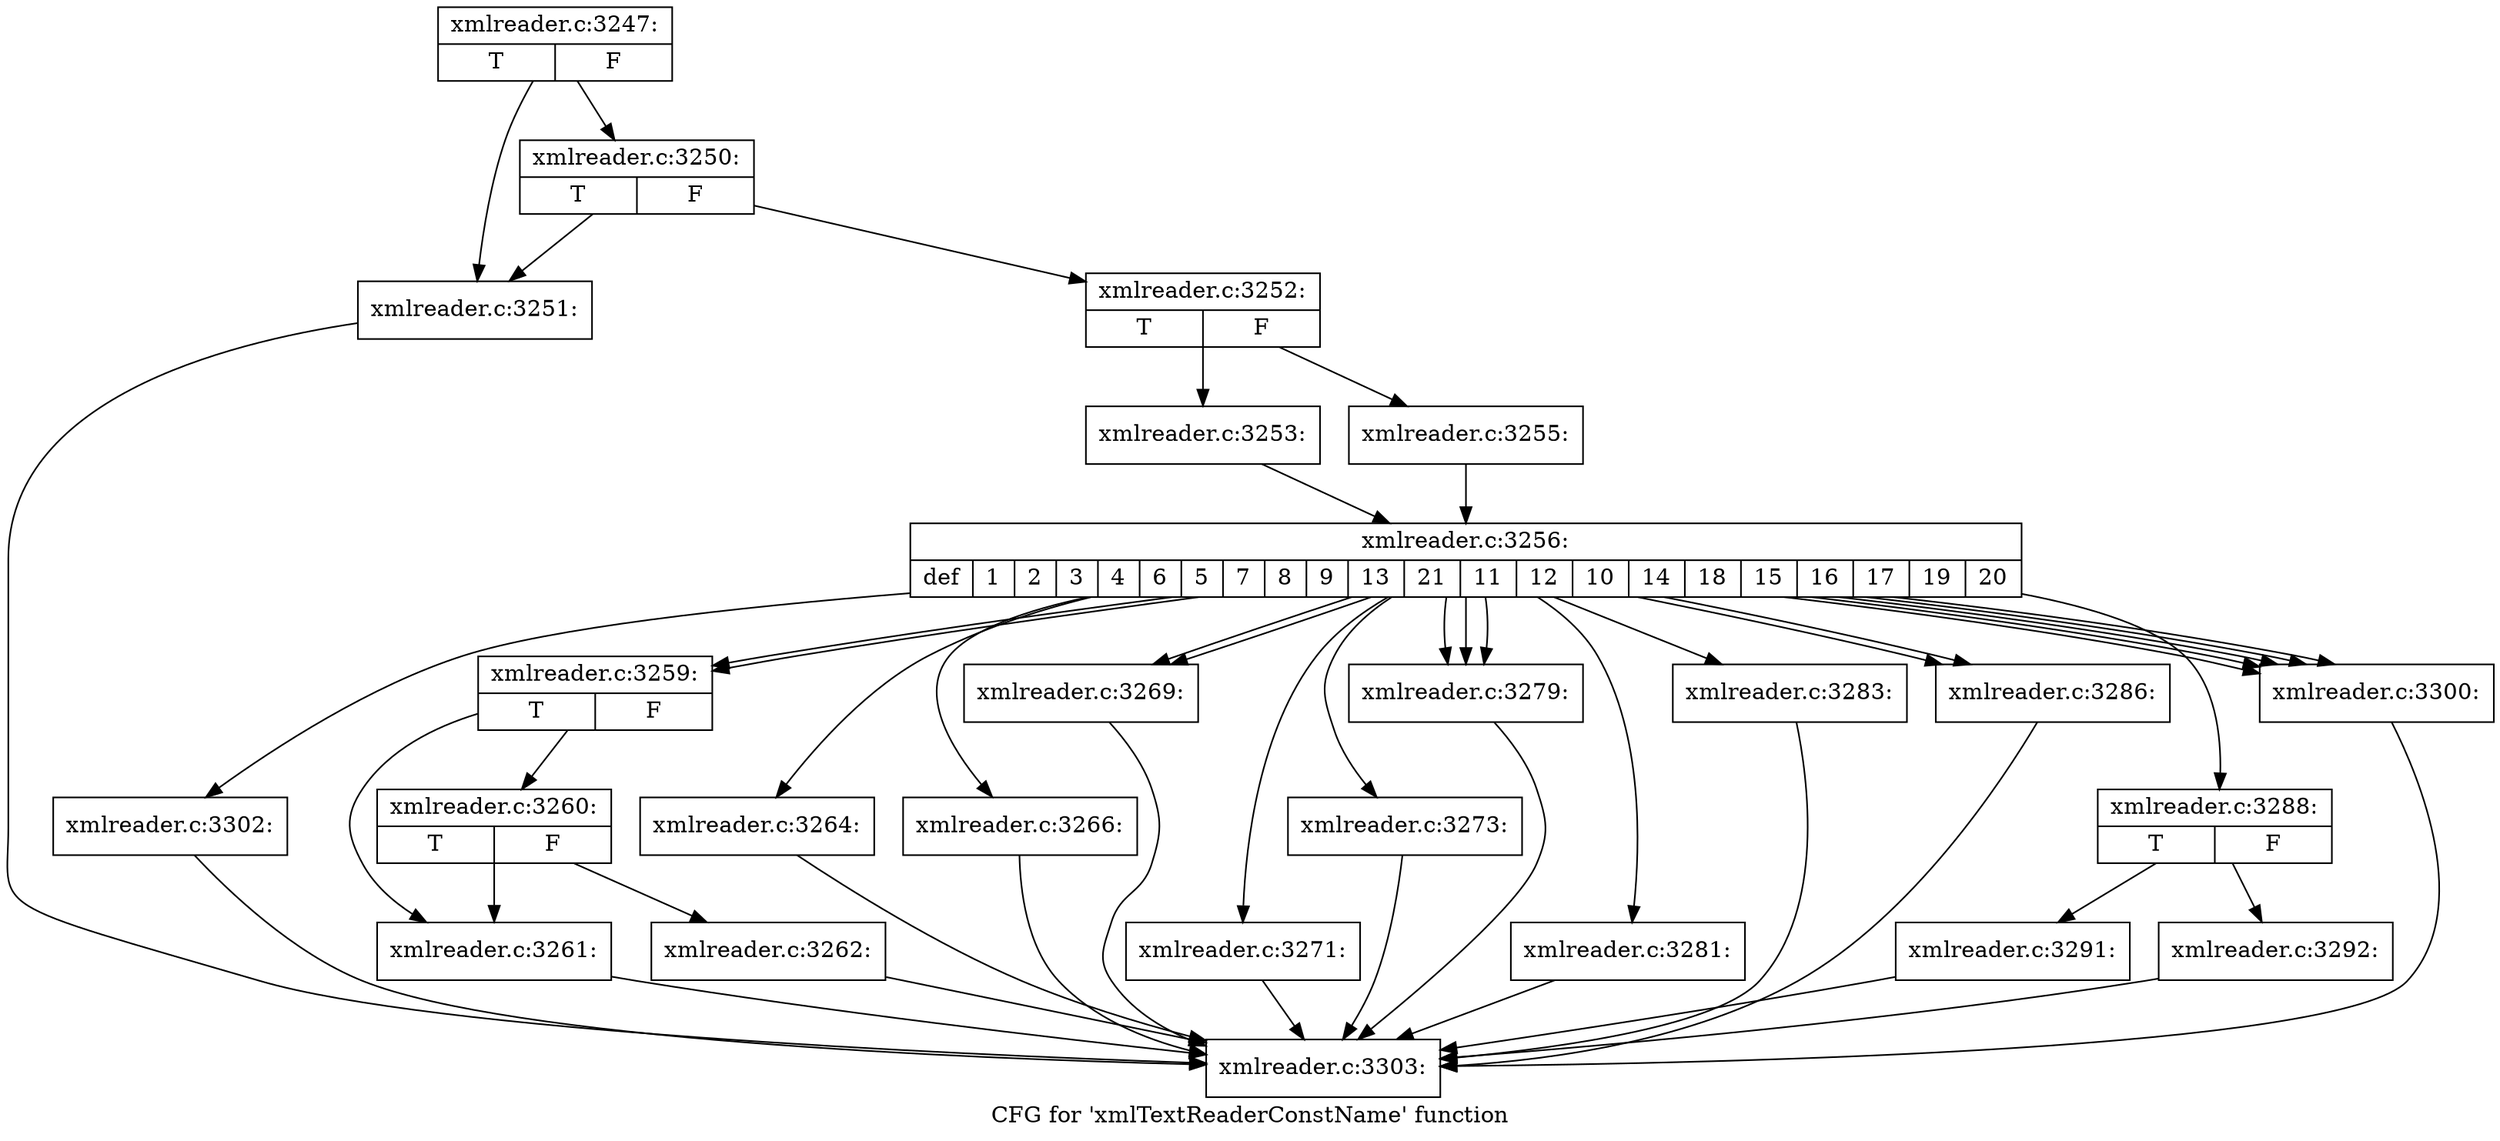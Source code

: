 digraph "CFG for 'xmlTextReaderConstName' function" {
	label="CFG for 'xmlTextReaderConstName' function";

	Node0x47d4640 [shape=record,label="{xmlreader.c:3247:|{<s0>T|<s1>F}}"];
	Node0x47d4640 -> Node0x47d2f10;
	Node0x47d4640 -> Node0x47d2fb0;
	Node0x47d2fb0 [shape=record,label="{xmlreader.c:3250:|{<s0>T|<s1>F}}"];
	Node0x47d2fb0 -> Node0x47d2f10;
	Node0x47d2fb0 -> Node0x47d2f60;
	Node0x47d2f10 [shape=record,label="{xmlreader.c:3251:}"];
	Node0x47d2f10 -> Node0x47d3240;
	Node0x47d2f60 [shape=record,label="{xmlreader.c:3252:|{<s0>T|<s1>F}}"];
	Node0x47d2f60 -> Node0x47e06f0;
	Node0x47d2f60 -> Node0x47e0790;
	Node0x47e06f0 [shape=record,label="{xmlreader.c:3253:}"];
	Node0x47e06f0 -> Node0x47e0740;
	Node0x47e0790 [shape=record,label="{xmlreader.c:3255:}"];
	Node0x47e0790 -> Node0x47e0740;
	Node0x47e0740 [shape=record,label="{xmlreader.c:3256:|{<s0>def|<s1>1|<s2>2|<s3>3|<s4>4|<s5>6|<s6>5|<s7>7|<s8>8|<s9>9|<s10>13|<s11>21|<s12>11|<s13>12|<s14>10|<s15>14|<s16>18|<s17>15|<s18>16|<s19>17|<s20>19|<s21>20}}"];
	Node0x47e0740 -> Node0x47e1170;
	Node0x47e0740 -> Node0x47e16c0;
	Node0x47e0740 -> Node0x47e16c0;
	Node0x47e0740 -> Node0x47e2d10;
	Node0x47e0740 -> Node0x47e38f0;
	Node0x47e0740 -> Node0x47e3c40;
	Node0x47e0740 -> Node0x47e3c40;
	Node0x47e0740 -> Node0x47e40f0;
	Node0x47e0740 -> Node0x47e45a0;
	Node0x47e0740 -> Node0x47e48f0;
	Node0x47e0740 -> Node0x47e48f0;
	Node0x47e0740 -> Node0x47e48f0;
	Node0x47e0740 -> Node0x47e28b0;
	Node0x47e0740 -> Node0x47e1600;
	Node0x47e0740 -> Node0x47e5470;
	Node0x47e0740 -> Node0x47e5470;
	Node0x47e0740 -> Node0x47e59b0;
	Node0x47e0740 -> Node0x47e6c60;
	Node0x47e0740 -> Node0x47e6c60;
	Node0x47e0740 -> Node0x47e6c60;
	Node0x47e0740 -> Node0x47e6c60;
	Node0x47e0740 -> Node0x47e6c60;
	Node0x47e16c0 [shape=record,label="{xmlreader.c:3259:|{<s0>T|<s1>F}}"];
	Node0x47e16c0 -> Node0x47e17b0;
	Node0x47e16c0 -> Node0x47e1850;
	Node0x47e1850 [shape=record,label="{xmlreader.c:3260:|{<s0>T|<s1>F}}"];
	Node0x47e1850 -> Node0x47e17b0;
	Node0x47e1850 -> Node0x47e1800;
	Node0x47e17b0 [shape=record,label="{xmlreader.c:3261:}"];
	Node0x47e17b0 -> Node0x47d3240;
	Node0x47e1800 [shape=record,label="{xmlreader.c:3262:}"];
	Node0x47e1800 -> Node0x47d3240;
	Node0x47e2d10 [shape=record,label="{xmlreader.c:3264:}"];
	Node0x47e2d10 -> Node0x47d3240;
	Node0x47e38f0 [shape=record,label="{xmlreader.c:3266:}"];
	Node0x47e38f0 -> Node0x47d3240;
	Node0x47e3c40 [shape=record,label="{xmlreader.c:3269:}"];
	Node0x47e3c40 -> Node0x47d3240;
	Node0x47e40f0 [shape=record,label="{xmlreader.c:3271:}"];
	Node0x47e40f0 -> Node0x47d3240;
	Node0x47e45a0 [shape=record,label="{xmlreader.c:3273:}"];
	Node0x47e45a0 -> Node0x47d3240;
	Node0x47e48f0 [shape=record,label="{xmlreader.c:3279:}"];
	Node0x47e48f0 -> Node0x47d3240;
	Node0x47e28b0 [shape=record,label="{xmlreader.c:3281:}"];
	Node0x47e28b0 -> Node0x47d3240;
	Node0x47e1600 [shape=record,label="{xmlreader.c:3283:}"];
	Node0x47e1600 -> Node0x47d3240;
	Node0x47e5470 [shape=record,label="{xmlreader.c:3286:}"];
	Node0x47e5470 -> Node0x47d3240;
	Node0x47e59b0 [shape=record,label="{xmlreader.c:3288:|{<s0>T|<s1>F}}"];
	Node0x47e59b0 -> Node0x47e5f80;
	Node0x47e59b0 -> Node0x47e5fd0;
	Node0x47e5f80 [shape=record,label="{xmlreader.c:3291:}"];
	Node0x47e5f80 -> Node0x47d3240;
	Node0x47e5fd0 [shape=record,label="{xmlreader.c:3292:}"];
	Node0x47e5fd0 -> Node0x47d3240;
	Node0x47e6c60 [shape=record,label="{xmlreader.c:3300:}"];
	Node0x47e6c60 -> Node0x47d3240;
	Node0x47e1170 [shape=record,label="{xmlreader.c:3302:}"];
	Node0x47e1170 -> Node0x47d3240;
	Node0x47d3240 [shape=record,label="{xmlreader.c:3303:}"];
}

